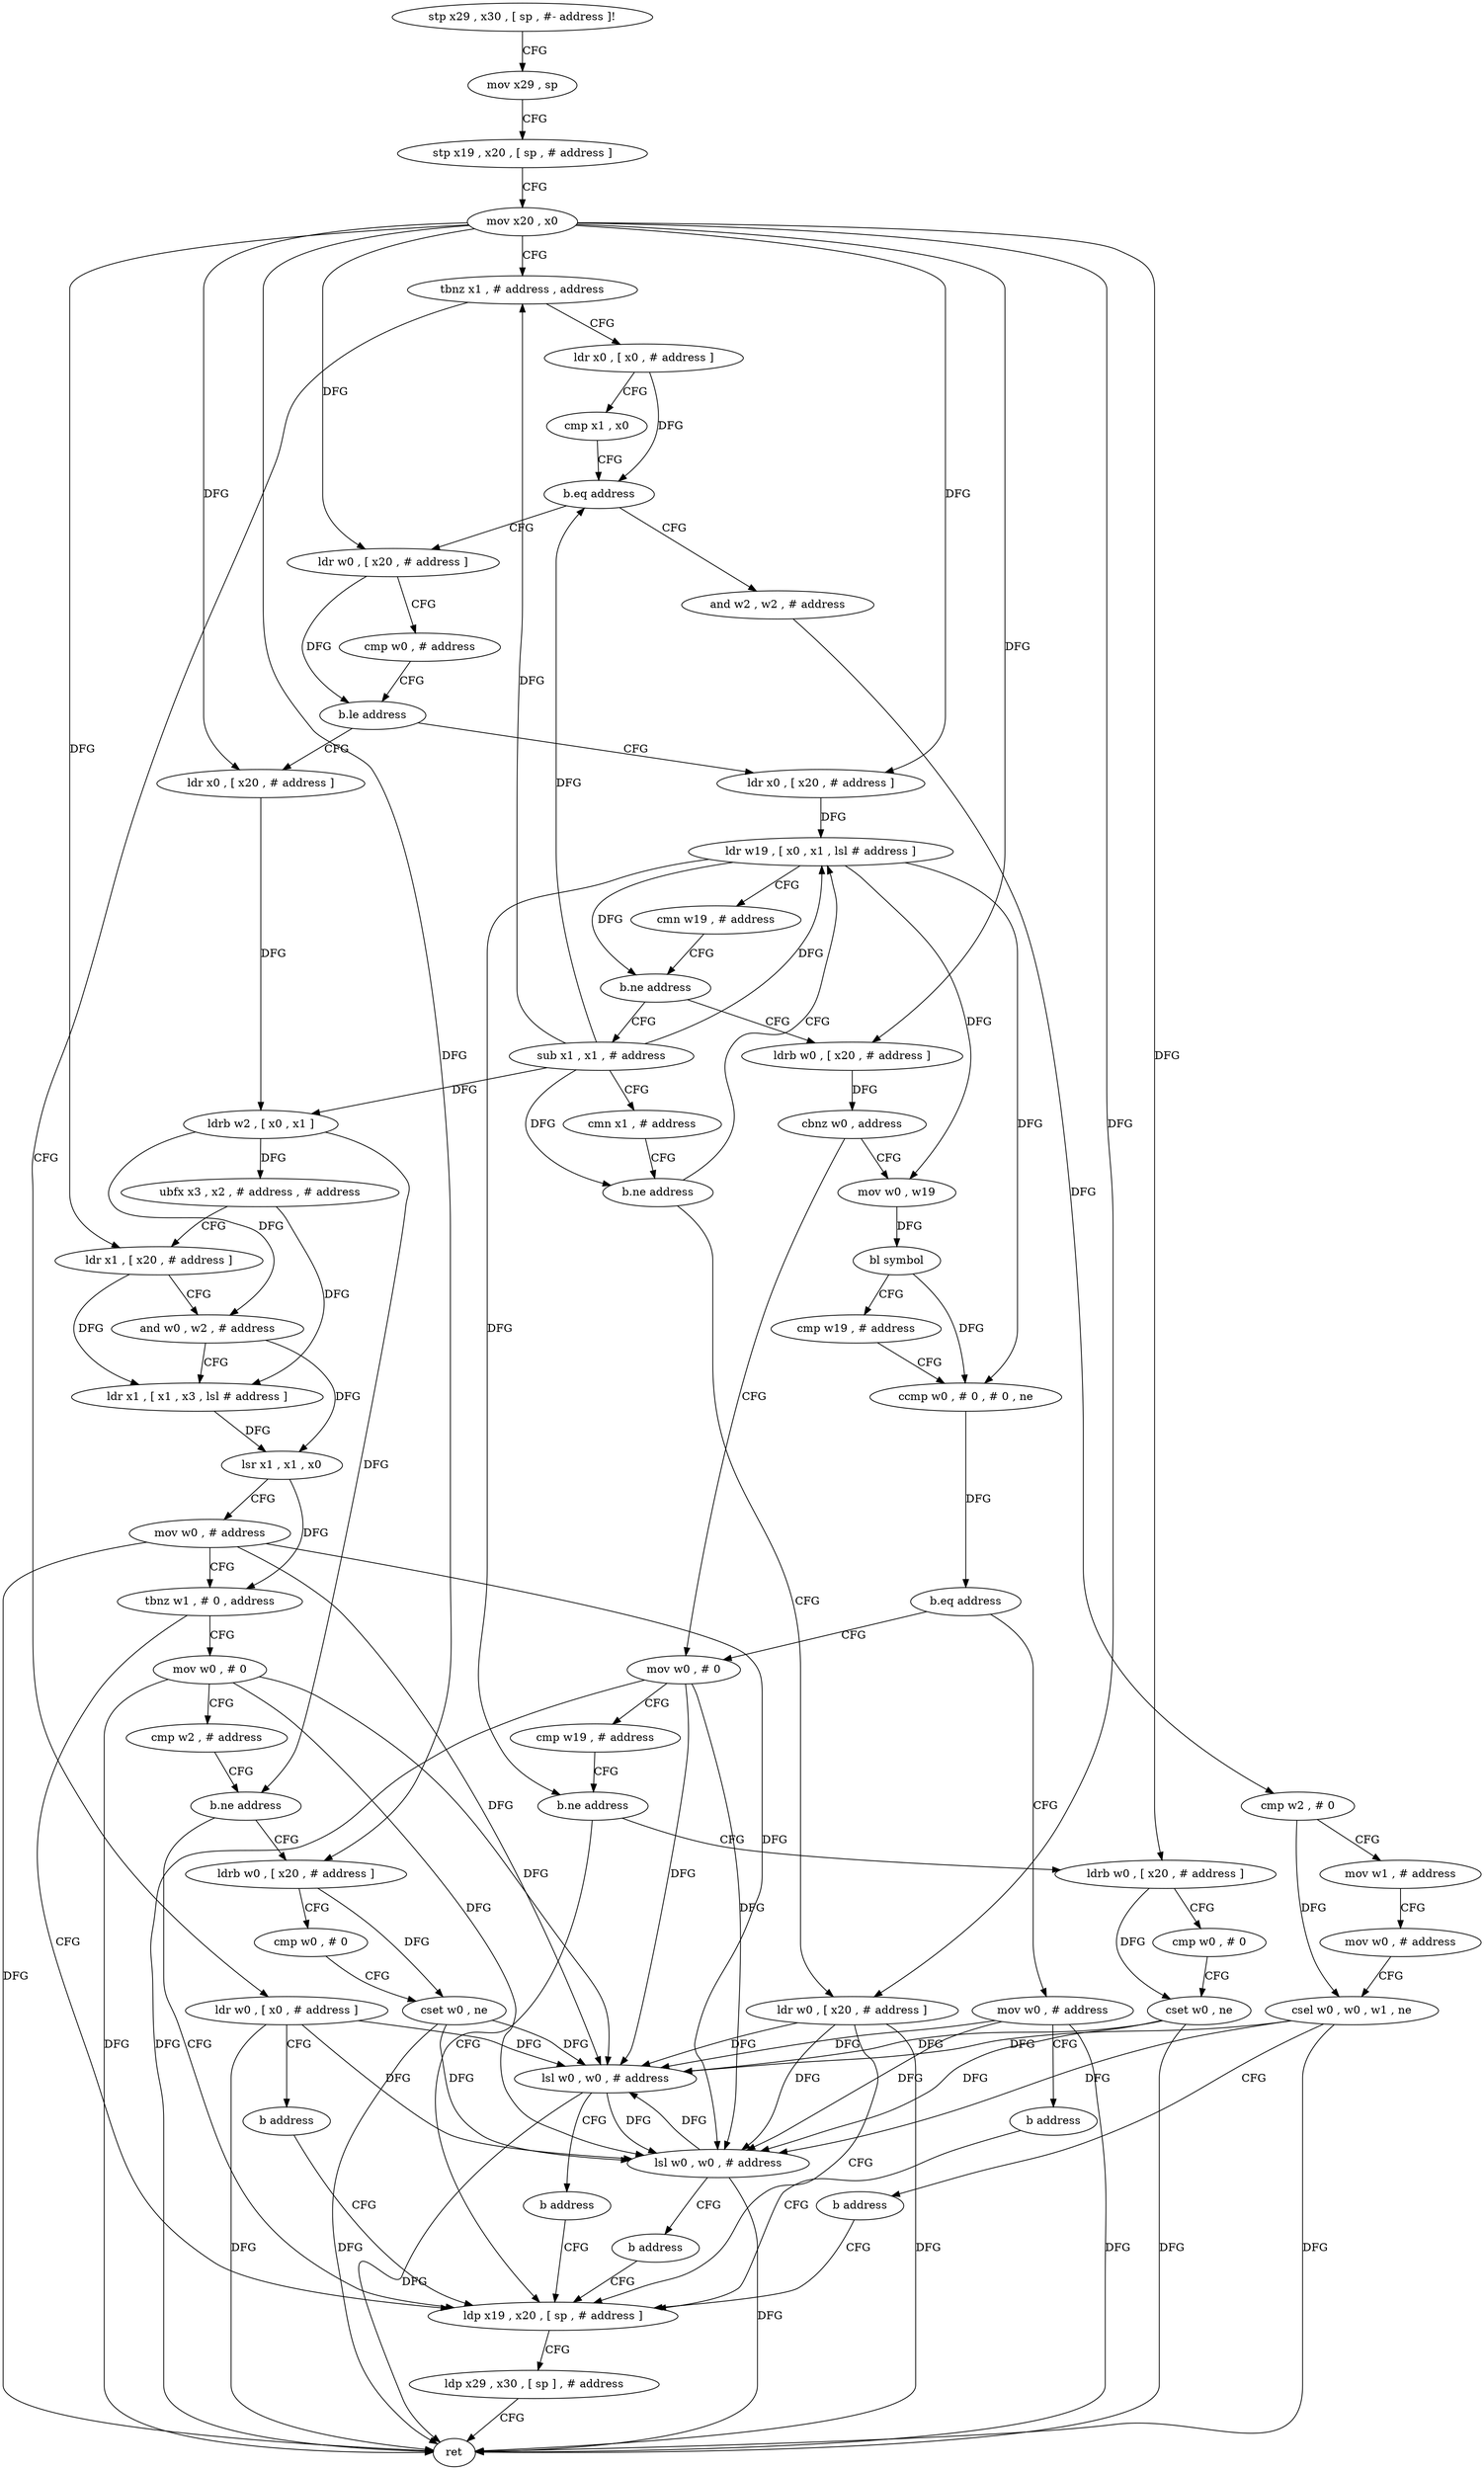 digraph "func" {
"4334940" [label = "stp x29 , x30 , [ sp , #- address ]!" ]
"4334944" [label = "mov x29 , sp" ]
"4334948" [label = "stp x19 , x20 , [ sp , # address ]" ]
"4334952" [label = "mov x20 , x0" ]
"4334956" [label = "tbnz x1 , # address , address" ]
"4335028" [label = "ldr w0 , [ x0 , # address ]" ]
"4334960" [label = "ldr x0 , [ x0 , # address ]" ]
"4335032" [label = "b address" ]
"4335016" [label = "ldp x19 , x20 , [ sp , # address ]" ]
"4334964" [label = "cmp x1 , x0" ]
"4334968" [label = "b.eq address" ]
"4335036" [label = "and w2 , w2 , # address" ]
"4334972" [label = "ldr w0 , [ x20 , # address ]" ]
"4335020" [label = "ldp x29 , x30 , [ sp ] , # address" ]
"4335024" [label = "ret" ]
"4335040" [label = "cmp w2 , # 0" ]
"4335044" [label = "mov w1 , # address" ]
"4335048" [label = "mov w0 , # address" ]
"4335052" [label = "csel w0 , w0 , w1 , ne" ]
"4335056" [label = "b address" ]
"4334976" [label = "cmp w0 , # address" ]
"4334980" [label = "b.le address" ]
"4335128" [label = "ldr x0 , [ x20 , # address ]" ]
"4334984" [label = "ldr x0 , [ x20 , # address ]" ]
"4335132" [label = "ldrb w2 , [ x0 , x1 ]" ]
"4335136" [label = "ubfx x3 , x2 , # address , # address" ]
"4335140" [label = "ldr x1 , [ x20 , # address ]" ]
"4335144" [label = "and w0 , w2 , # address" ]
"4335148" [label = "ldr x1 , [ x1 , x3 , lsl # address ]" ]
"4335152" [label = "lsr x1 , x1 , x0" ]
"4335156" [label = "mov w0 , # address" ]
"4335160" [label = "tbnz w1 , # 0 , address" ]
"4335164" [label = "mov w0 , # 0" ]
"4334988" [label = "ldr w19 , [ x0 , x1 , lsl # address ]" ]
"4335168" [label = "cmp w2 , # address" ]
"4335172" [label = "b.ne address" ]
"4335176" [label = "ldrb w0 , [ x20 , # address ]" ]
"4335060" [label = "ldrb w0 , [ x20 , # address ]" ]
"4335064" [label = "cbnz w0 , address" ]
"4335100" [label = "mov w0 , w19" ]
"4335068" [label = "mov w0 , # 0" ]
"4335000" [label = "sub x1 , x1 , # address" ]
"4335004" [label = "cmn x1 , # address" ]
"4335008" [label = "b.ne address" ]
"4335012" [label = "ldr w0 , [ x20 , # address ]" ]
"4335180" [label = "cmp w0 , # 0" ]
"4335184" [label = "cset w0 , ne" ]
"4335188" [label = "lsl w0 , w0 , # address" ]
"4335192" [label = "b address" ]
"4335104" [label = "bl symbol" ]
"4335108" [label = "cmp w19 , # address" ]
"4335112" [label = "ccmp w0 , # 0 , # 0 , ne" ]
"4335116" [label = "b.eq address" ]
"4335120" [label = "mov w0 , # address" ]
"4335072" [label = "cmp w19 , # address" ]
"4335076" [label = "b.ne address" ]
"4335080" [label = "ldrb w0 , [ x20 , # address ]" ]
"4334992" [label = "cmn w19 , # address" ]
"4334996" [label = "b.ne address" ]
"4335124" [label = "b address" ]
"4335084" [label = "cmp w0 , # 0" ]
"4335088" [label = "cset w0 , ne" ]
"4335092" [label = "lsl w0 , w0 , # address" ]
"4335096" [label = "b address" ]
"4334940" -> "4334944" [ label = "CFG" ]
"4334944" -> "4334948" [ label = "CFG" ]
"4334948" -> "4334952" [ label = "CFG" ]
"4334952" -> "4334956" [ label = "CFG" ]
"4334952" -> "4334972" [ label = "DFG" ]
"4334952" -> "4335128" [ label = "DFG" ]
"4334952" -> "4335140" [ label = "DFG" ]
"4334952" -> "4334984" [ label = "DFG" ]
"4334952" -> "4335176" [ label = "DFG" ]
"4334952" -> "4335060" [ label = "DFG" ]
"4334952" -> "4335012" [ label = "DFG" ]
"4334952" -> "4335080" [ label = "DFG" ]
"4334956" -> "4335028" [ label = "CFG" ]
"4334956" -> "4334960" [ label = "CFG" ]
"4335028" -> "4335032" [ label = "CFG" ]
"4335028" -> "4335024" [ label = "DFG" ]
"4335028" -> "4335188" [ label = "DFG" ]
"4335028" -> "4335092" [ label = "DFG" ]
"4334960" -> "4334964" [ label = "CFG" ]
"4334960" -> "4334968" [ label = "DFG" ]
"4335032" -> "4335016" [ label = "CFG" ]
"4335016" -> "4335020" [ label = "CFG" ]
"4334964" -> "4334968" [ label = "CFG" ]
"4334968" -> "4335036" [ label = "CFG" ]
"4334968" -> "4334972" [ label = "CFG" ]
"4335036" -> "4335040" [ label = "DFG" ]
"4334972" -> "4334976" [ label = "CFG" ]
"4334972" -> "4334980" [ label = "DFG" ]
"4335020" -> "4335024" [ label = "CFG" ]
"4335040" -> "4335044" [ label = "CFG" ]
"4335040" -> "4335052" [ label = "DFG" ]
"4335044" -> "4335048" [ label = "CFG" ]
"4335048" -> "4335052" [ label = "CFG" ]
"4335052" -> "4335056" [ label = "CFG" ]
"4335052" -> "4335024" [ label = "DFG" ]
"4335052" -> "4335188" [ label = "DFG" ]
"4335052" -> "4335092" [ label = "DFG" ]
"4335056" -> "4335016" [ label = "CFG" ]
"4334976" -> "4334980" [ label = "CFG" ]
"4334980" -> "4335128" [ label = "CFG" ]
"4334980" -> "4334984" [ label = "CFG" ]
"4335128" -> "4335132" [ label = "DFG" ]
"4334984" -> "4334988" [ label = "DFG" ]
"4335132" -> "4335136" [ label = "DFG" ]
"4335132" -> "4335144" [ label = "DFG" ]
"4335132" -> "4335172" [ label = "DFG" ]
"4335136" -> "4335140" [ label = "CFG" ]
"4335136" -> "4335148" [ label = "DFG" ]
"4335140" -> "4335144" [ label = "CFG" ]
"4335140" -> "4335148" [ label = "DFG" ]
"4335144" -> "4335148" [ label = "CFG" ]
"4335144" -> "4335152" [ label = "DFG" ]
"4335148" -> "4335152" [ label = "DFG" ]
"4335152" -> "4335156" [ label = "CFG" ]
"4335152" -> "4335160" [ label = "DFG" ]
"4335156" -> "4335160" [ label = "CFG" ]
"4335156" -> "4335024" [ label = "DFG" ]
"4335156" -> "4335188" [ label = "DFG" ]
"4335156" -> "4335092" [ label = "DFG" ]
"4335160" -> "4335016" [ label = "CFG" ]
"4335160" -> "4335164" [ label = "CFG" ]
"4335164" -> "4335168" [ label = "CFG" ]
"4335164" -> "4335024" [ label = "DFG" ]
"4335164" -> "4335188" [ label = "DFG" ]
"4335164" -> "4335092" [ label = "DFG" ]
"4334988" -> "4334992" [ label = "CFG" ]
"4334988" -> "4334996" [ label = "DFG" ]
"4334988" -> "4335100" [ label = "DFG" ]
"4334988" -> "4335112" [ label = "DFG" ]
"4334988" -> "4335076" [ label = "DFG" ]
"4335168" -> "4335172" [ label = "CFG" ]
"4335172" -> "4335016" [ label = "CFG" ]
"4335172" -> "4335176" [ label = "CFG" ]
"4335176" -> "4335180" [ label = "CFG" ]
"4335176" -> "4335184" [ label = "DFG" ]
"4335060" -> "4335064" [ label = "DFG" ]
"4335064" -> "4335100" [ label = "CFG" ]
"4335064" -> "4335068" [ label = "CFG" ]
"4335100" -> "4335104" [ label = "DFG" ]
"4335068" -> "4335072" [ label = "CFG" ]
"4335068" -> "4335024" [ label = "DFG" ]
"4335068" -> "4335188" [ label = "DFG" ]
"4335068" -> "4335092" [ label = "DFG" ]
"4335000" -> "4335004" [ label = "CFG" ]
"4335000" -> "4334956" [ label = "DFG" ]
"4335000" -> "4335132" [ label = "DFG" ]
"4335000" -> "4334988" [ label = "DFG" ]
"4335000" -> "4334968" [ label = "DFG" ]
"4335000" -> "4335008" [ label = "DFG" ]
"4335004" -> "4335008" [ label = "CFG" ]
"4335008" -> "4334988" [ label = "CFG" ]
"4335008" -> "4335012" [ label = "CFG" ]
"4335012" -> "4335016" [ label = "CFG" ]
"4335012" -> "4335024" [ label = "DFG" ]
"4335012" -> "4335188" [ label = "DFG" ]
"4335012" -> "4335092" [ label = "DFG" ]
"4335180" -> "4335184" [ label = "CFG" ]
"4335184" -> "4335188" [ label = "DFG" ]
"4335184" -> "4335024" [ label = "DFG" ]
"4335184" -> "4335092" [ label = "DFG" ]
"4335188" -> "4335192" [ label = "CFG" ]
"4335188" -> "4335024" [ label = "DFG" ]
"4335188" -> "4335092" [ label = "DFG" ]
"4335192" -> "4335016" [ label = "CFG" ]
"4335104" -> "4335108" [ label = "CFG" ]
"4335104" -> "4335112" [ label = "DFG" ]
"4335108" -> "4335112" [ label = "CFG" ]
"4335112" -> "4335116" [ label = "DFG" ]
"4335116" -> "4335068" [ label = "CFG" ]
"4335116" -> "4335120" [ label = "CFG" ]
"4335120" -> "4335124" [ label = "CFG" ]
"4335120" -> "4335188" [ label = "DFG" ]
"4335120" -> "4335024" [ label = "DFG" ]
"4335120" -> "4335092" [ label = "DFG" ]
"4335072" -> "4335076" [ label = "CFG" ]
"4335076" -> "4335016" [ label = "CFG" ]
"4335076" -> "4335080" [ label = "CFG" ]
"4335080" -> "4335084" [ label = "CFG" ]
"4335080" -> "4335088" [ label = "DFG" ]
"4334992" -> "4334996" [ label = "CFG" ]
"4334996" -> "4335060" [ label = "CFG" ]
"4334996" -> "4335000" [ label = "CFG" ]
"4335124" -> "4335016" [ label = "CFG" ]
"4335084" -> "4335088" [ label = "CFG" ]
"4335088" -> "4335092" [ label = "DFG" ]
"4335088" -> "4335188" [ label = "DFG" ]
"4335088" -> "4335024" [ label = "DFG" ]
"4335092" -> "4335096" [ label = "CFG" ]
"4335092" -> "4335188" [ label = "DFG" ]
"4335092" -> "4335024" [ label = "DFG" ]
"4335096" -> "4335016" [ label = "CFG" ]
}
